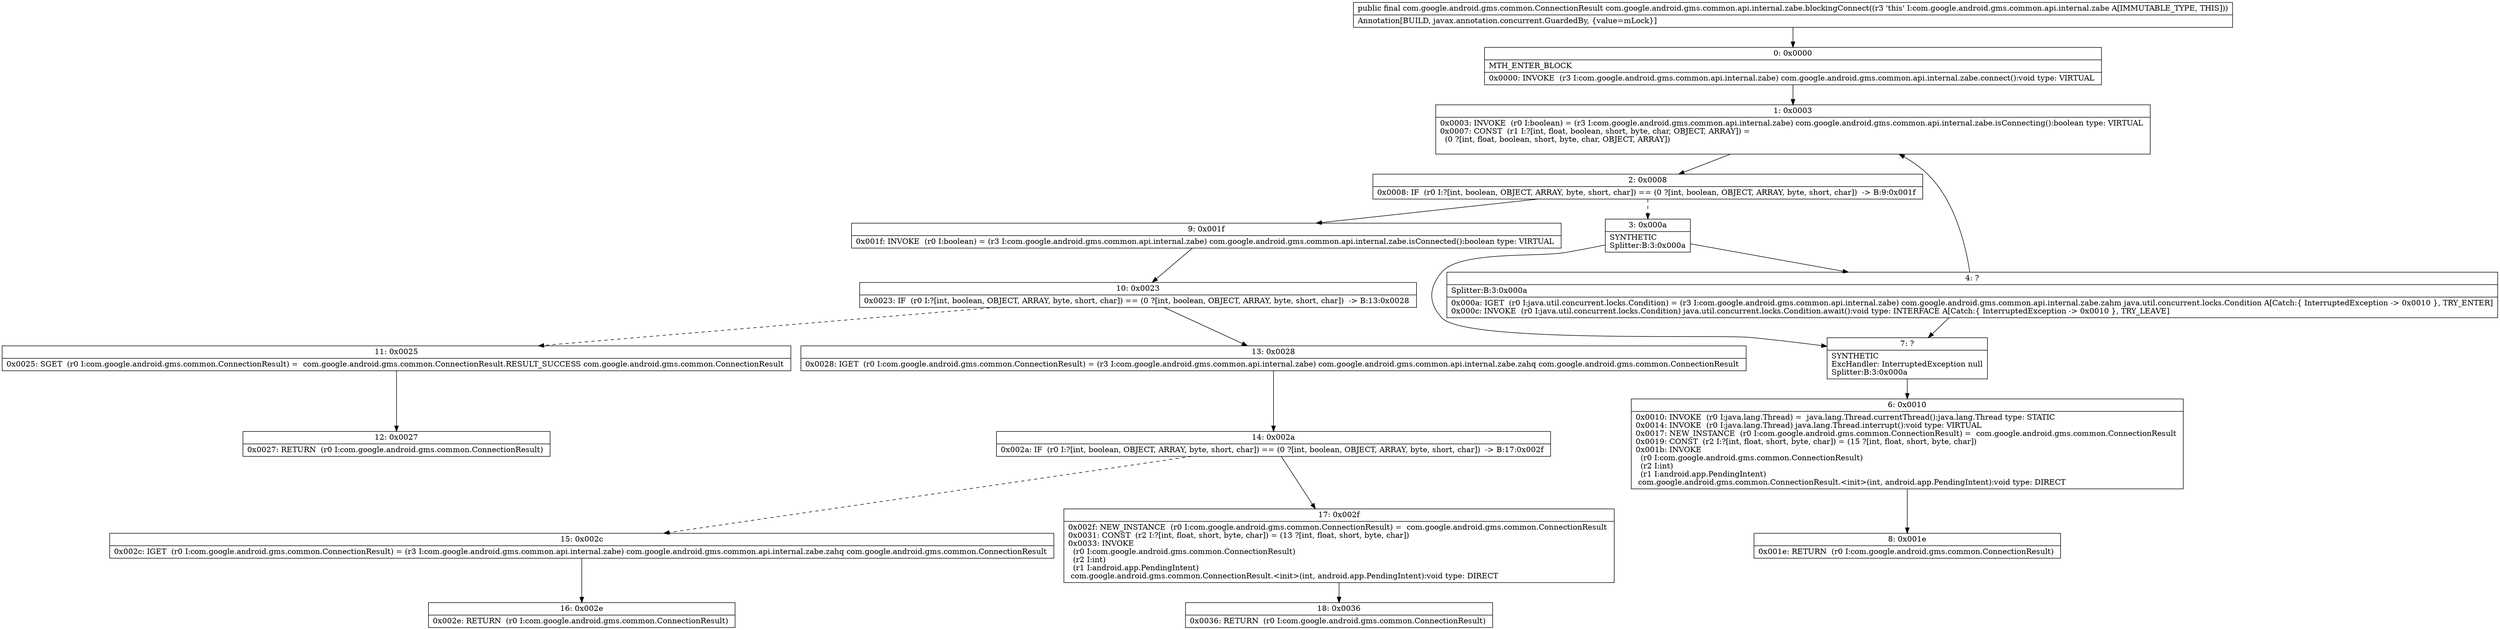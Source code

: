 digraph "CFG forcom.google.android.gms.common.api.internal.zabe.blockingConnect()Lcom\/google\/android\/gms\/common\/ConnectionResult;" {
Node_0 [shape=record,label="{0\:\ 0x0000|MTH_ENTER_BLOCK\l|0x0000: INVOKE  (r3 I:com.google.android.gms.common.api.internal.zabe) com.google.android.gms.common.api.internal.zabe.connect():void type: VIRTUAL \l}"];
Node_1 [shape=record,label="{1\:\ 0x0003|0x0003: INVOKE  (r0 I:boolean) = (r3 I:com.google.android.gms.common.api.internal.zabe) com.google.android.gms.common.api.internal.zabe.isConnecting():boolean type: VIRTUAL \l0x0007: CONST  (r1 I:?[int, float, boolean, short, byte, char, OBJECT, ARRAY]) = \l  (0 ?[int, float, boolean, short, byte, char, OBJECT, ARRAY])\l \l}"];
Node_2 [shape=record,label="{2\:\ 0x0008|0x0008: IF  (r0 I:?[int, boolean, OBJECT, ARRAY, byte, short, char]) == (0 ?[int, boolean, OBJECT, ARRAY, byte, short, char])  \-\> B:9:0x001f \l}"];
Node_3 [shape=record,label="{3\:\ 0x000a|SYNTHETIC\lSplitter:B:3:0x000a\l}"];
Node_4 [shape=record,label="{4\:\ ?|Splitter:B:3:0x000a\l|0x000a: IGET  (r0 I:java.util.concurrent.locks.Condition) = (r3 I:com.google.android.gms.common.api.internal.zabe) com.google.android.gms.common.api.internal.zabe.zahm java.util.concurrent.locks.Condition A[Catch:\{ InterruptedException \-\> 0x0010 \}, TRY_ENTER]\l0x000c: INVOKE  (r0 I:java.util.concurrent.locks.Condition) java.util.concurrent.locks.Condition.await():void type: INTERFACE A[Catch:\{ InterruptedException \-\> 0x0010 \}, TRY_LEAVE]\l}"];
Node_6 [shape=record,label="{6\:\ 0x0010|0x0010: INVOKE  (r0 I:java.lang.Thread) =  java.lang.Thread.currentThread():java.lang.Thread type: STATIC \l0x0014: INVOKE  (r0 I:java.lang.Thread) java.lang.Thread.interrupt():void type: VIRTUAL \l0x0017: NEW_INSTANCE  (r0 I:com.google.android.gms.common.ConnectionResult) =  com.google.android.gms.common.ConnectionResult \l0x0019: CONST  (r2 I:?[int, float, short, byte, char]) = (15 ?[int, float, short, byte, char]) \l0x001b: INVOKE  \l  (r0 I:com.google.android.gms.common.ConnectionResult)\l  (r2 I:int)\l  (r1 I:android.app.PendingIntent)\l com.google.android.gms.common.ConnectionResult.\<init\>(int, android.app.PendingIntent):void type: DIRECT \l}"];
Node_7 [shape=record,label="{7\:\ ?|SYNTHETIC\lExcHandler: InterruptedException null\lSplitter:B:3:0x000a\l}"];
Node_8 [shape=record,label="{8\:\ 0x001e|0x001e: RETURN  (r0 I:com.google.android.gms.common.ConnectionResult) \l}"];
Node_9 [shape=record,label="{9\:\ 0x001f|0x001f: INVOKE  (r0 I:boolean) = (r3 I:com.google.android.gms.common.api.internal.zabe) com.google.android.gms.common.api.internal.zabe.isConnected():boolean type: VIRTUAL \l}"];
Node_10 [shape=record,label="{10\:\ 0x0023|0x0023: IF  (r0 I:?[int, boolean, OBJECT, ARRAY, byte, short, char]) == (0 ?[int, boolean, OBJECT, ARRAY, byte, short, char])  \-\> B:13:0x0028 \l}"];
Node_11 [shape=record,label="{11\:\ 0x0025|0x0025: SGET  (r0 I:com.google.android.gms.common.ConnectionResult) =  com.google.android.gms.common.ConnectionResult.RESULT_SUCCESS com.google.android.gms.common.ConnectionResult \l}"];
Node_12 [shape=record,label="{12\:\ 0x0027|0x0027: RETURN  (r0 I:com.google.android.gms.common.ConnectionResult) \l}"];
Node_13 [shape=record,label="{13\:\ 0x0028|0x0028: IGET  (r0 I:com.google.android.gms.common.ConnectionResult) = (r3 I:com.google.android.gms.common.api.internal.zabe) com.google.android.gms.common.api.internal.zabe.zahq com.google.android.gms.common.ConnectionResult \l}"];
Node_14 [shape=record,label="{14\:\ 0x002a|0x002a: IF  (r0 I:?[int, boolean, OBJECT, ARRAY, byte, short, char]) == (0 ?[int, boolean, OBJECT, ARRAY, byte, short, char])  \-\> B:17:0x002f \l}"];
Node_15 [shape=record,label="{15\:\ 0x002c|0x002c: IGET  (r0 I:com.google.android.gms.common.ConnectionResult) = (r3 I:com.google.android.gms.common.api.internal.zabe) com.google.android.gms.common.api.internal.zabe.zahq com.google.android.gms.common.ConnectionResult \l}"];
Node_16 [shape=record,label="{16\:\ 0x002e|0x002e: RETURN  (r0 I:com.google.android.gms.common.ConnectionResult) \l}"];
Node_17 [shape=record,label="{17\:\ 0x002f|0x002f: NEW_INSTANCE  (r0 I:com.google.android.gms.common.ConnectionResult) =  com.google.android.gms.common.ConnectionResult \l0x0031: CONST  (r2 I:?[int, float, short, byte, char]) = (13 ?[int, float, short, byte, char]) \l0x0033: INVOKE  \l  (r0 I:com.google.android.gms.common.ConnectionResult)\l  (r2 I:int)\l  (r1 I:android.app.PendingIntent)\l com.google.android.gms.common.ConnectionResult.\<init\>(int, android.app.PendingIntent):void type: DIRECT \l}"];
Node_18 [shape=record,label="{18\:\ 0x0036|0x0036: RETURN  (r0 I:com.google.android.gms.common.ConnectionResult) \l}"];
MethodNode[shape=record,label="{public final com.google.android.gms.common.ConnectionResult com.google.android.gms.common.api.internal.zabe.blockingConnect((r3 'this' I:com.google.android.gms.common.api.internal.zabe A[IMMUTABLE_TYPE, THIS]))  | Annotation[BUILD, javax.annotation.concurrent.GuardedBy, \{value=mLock\}]\l}"];
MethodNode -> Node_0;
Node_0 -> Node_1;
Node_1 -> Node_2;
Node_2 -> Node_3[style=dashed];
Node_2 -> Node_9;
Node_3 -> Node_4;
Node_3 -> Node_7;
Node_4 -> Node_7;
Node_4 -> Node_1;
Node_6 -> Node_8;
Node_7 -> Node_6;
Node_9 -> Node_10;
Node_10 -> Node_11[style=dashed];
Node_10 -> Node_13;
Node_11 -> Node_12;
Node_13 -> Node_14;
Node_14 -> Node_15[style=dashed];
Node_14 -> Node_17;
Node_15 -> Node_16;
Node_17 -> Node_18;
}

